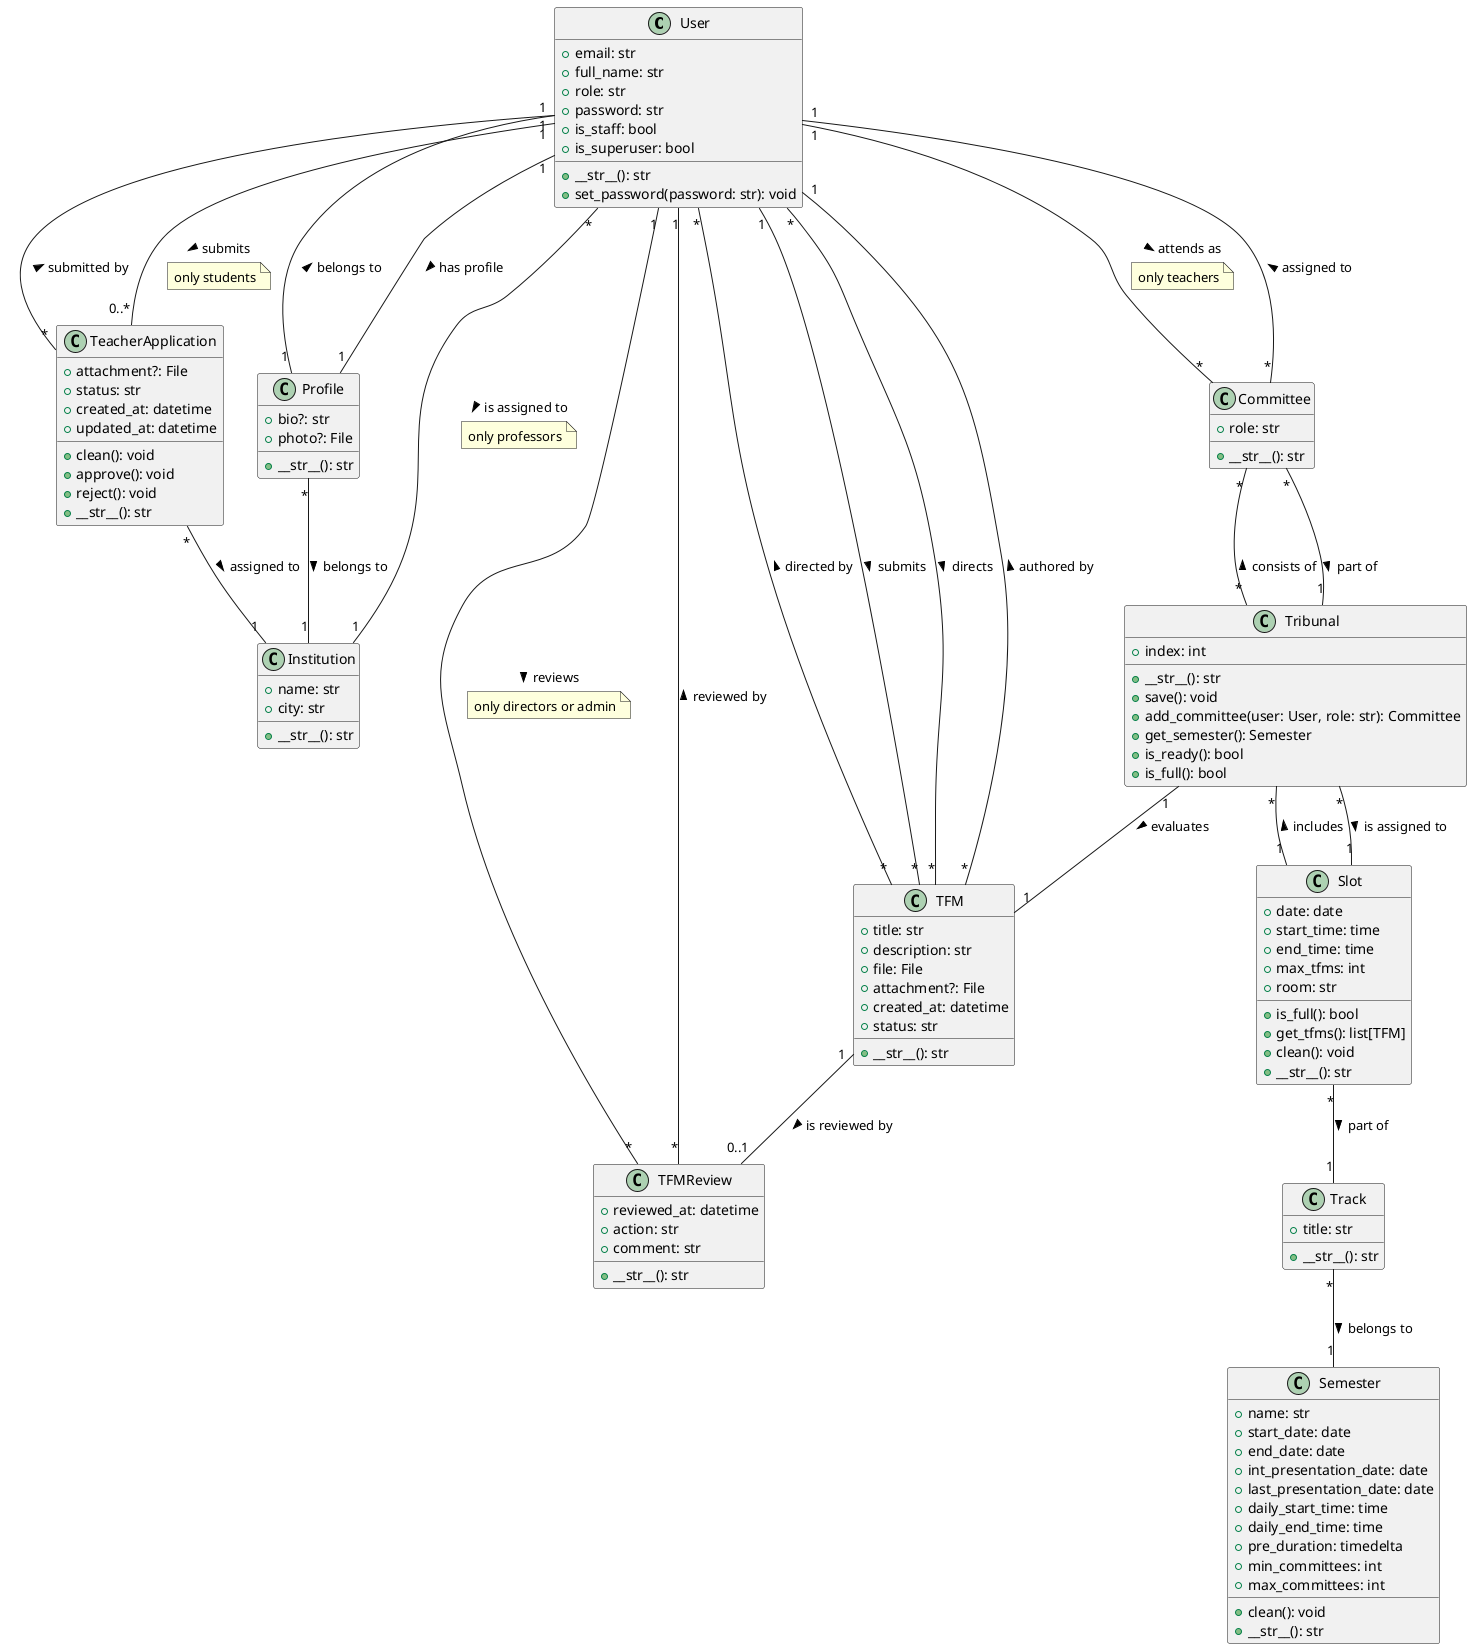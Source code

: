 @startuml models_uml
' Django Models UML Diagram (refined for clarity)

' Users
class User {
    +email: str
    +full_name: str
    +role: str
    +password: str
    +is_staff: bool
    +is_superuser: bool
    +__str__(): str
    +set_password(password: str): void
}

' Applications
class TeacherApplication {
    +attachment?: File
    +status: str
    +created_at: datetime
    +updated_at: datetime
    +clean(): void
    +approve(): void
    +reject(): void
    +__str__(): str
}

' Profiles
class Profile {
    +bio?: str
    +photo?: File
    +__str__(): str
}

' TFMs
class TFM {
    +title: str
    +description: str
    +file: File
    +attachment?: File
    +created_at: datetime
    +status: str
    +__str__(): str
}
class TFMReview {
    +reviewed_at: datetime
    +action: str
    +comment: str
    +__str__(): str
}

' Slots
class Slot {
    +date: date
    +start_time: time
    +end_time: time
    +max_tfms: int
    +room: str
    +is_full(): bool
    +get_tfms(): list[TFM]
    +clean(): void
    +__str__(): str
}

' Tracks
class Track {
    +title: str
    +__str__(): str
}

' Tribunals
class Tribunal {
    +index: int
    +__str__(): str
    +save(): void
    +add_committee(user: User, role: str): Committee
    +get_semester(): Semester
    +is_ready(): bool
    +is_full(): bool
}

' Committees
class Committee {
    +role: str
    +__str__(): str
}

' Semesters
class Semester {
    +name: str
    +start_date: date
    +end_date: date
    +int_presentation_date: date
    +last_presentation_date: date
    +daily_start_time: time
    +daily_end_time: time
    +pre_duration: timedelta
    +min_committees: int
    +max_committees: int
    +clean(): void
    +__str__(): str
}

' Institutions
class Institution {
    +name: str
    +city: str
    +__str__(): str
}

' Relationships
User "1" -- "0..*" TeacherApplication : submits >
note on link
only students
end note
User "1" -- "1" Profile : has profile >
User "1" -- "*" TFM : submits >
User "*" -- "*" TFM : directs >
User "1" -- "*" TFMReview : reviews >
note on link
only directors or admin
end note
User "1" -- "*" Committee : attends as >
note on link
only teachers
end note
User "*" -- "1" Institution : is assigned to >
note on link
only professors
end note

TeacherApplication "*" -- "1" Institution : assigned to >
TeacherApplication "*" -- "1" User : submitted by >
Profile "*" -- "1" Institution : belongs to >
Profile "1" -- "1" User : belongs to >
TFM "1" -- "0..1" TFMReview : is reviewed by >
TFM "*" -- "1" User : authored by >
TFM "*" -- "*" User : directed by >
TFMReview "*" -- "1" User : reviewed by >
Slot "*" -- "1" Track : part of >
Slot "1" -- "*" Tribunal : includes >
Track "*" -- "1" Semester : belongs to >
Tribunal "1" -- "1" TFM : evaluates >
Tribunal "*" -- "1" Slot : is assigned to >
Tribunal "*" -- "*" Committee : consists of >
Committee "*" -- "1" Tribunal : part of >
Committee "*" -- "1" User : assigned to >

@enduml
